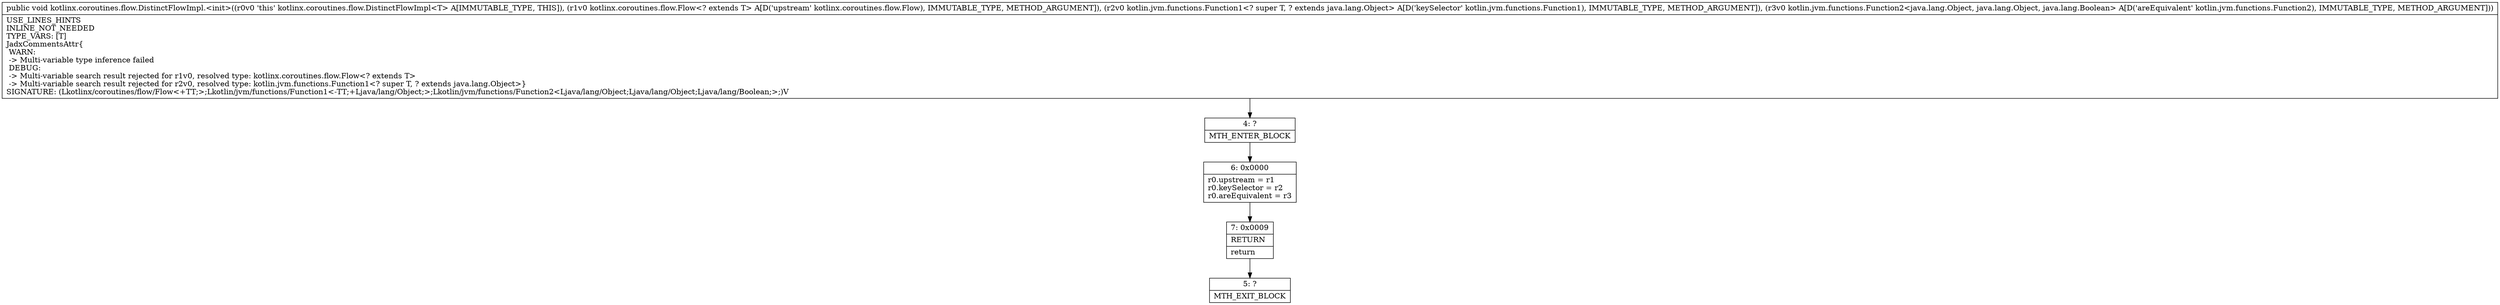 digraph "CFG forkotlinx.coroutines.flow.DistinctFlowImpl.\<init\>(Lkotlinx\/coroutines\/flow\/Flow;Lkotlin\/jvm\/functions\/Function1;Lkotlin\/jvm\/functions\/Function2;)V" {
Node_4 [shape=record,label="{4\:\ ?|MTH_ENTER_BLOCK\l}"];
Node_6 [shape=record,label="{6\:\ 0x0000|r0.upstream = r1\lr0.keySelector = r2\lr0.areEquivalent = r3\l}"];
Node_7 [shape=record,label="{7\:\ 0x0009|RETURN\l|return\l}"];
Node_5 [shape=record,label="{5\:\ ?|MTH_EXIT_BLOCK\l}"];
MethodNode[shape=record,label="{public void kotlinx.coroutines.flow.DistinctFlowImpl.\<init\>((r0v0 'this' kotlinx.coroutines.flow.DistinctFlowImpl\<T\> A[IMMUTABLE_TYPE, THIS]), (r1v0 kotlinx.coroutines.flow.Flow\<? extends T\> A[D('upstream' kotlinx.coroutines.flow.Flow), IMMUTABLE_TYPE, METHOD_ARGUMENT]), (r2v0 kotlin.jvm.functions.Function1\<? super T, ? extends java.lang.Object\> A[D('keySelector' kotlin.jvm.functions.Function1), IMMUTABLE_TYPE, METHOD_ARGUMENT]), (r3v0 kotlin.jvm.functions.Function2\<java.lang.Object, java.lang.Object, java.lang.Boolean\> A[D('areEquivalent' kotlin.jvm.functions.Function2), IMMUTABLE_TYPE, METHOD_ARGUMENT]))  | USE_LINES_HINTS\lINLINE_NOT_NEEDED\lTYPE_VARS: [T]\lJadxCommentsAttr\{\l WARN: \l \-\> Multi\-variable type inference failed\l DEBUG: \l \-\> Multi\-variable search result rejected for r1v0, resolved type: kotlinx.coroutines.flow.Flow\<? extends T\>\l \-\> Multi\-variable search result rejected for r2v0, resolved type: kotlin.jvm.functions.Function1\<? super T, ? extends java.lang.Object\>\}\lSIGNATURE: (Lkotlinx\/coroutines\/flow\/Flow\<+TT;\>;Lkotlin\/jvm\/functions\/Function1\<\-TT;+Ljava\/lang\/Object;\>;Lkotlin\/jvm\/functions\/Function2\<Ljava\/lang\/Object;Ljava\/lang\/Object;Ljava\/lang\/Boolean;\>;)V\l}"];
MethodNode -> Node_4;Node_4 -> Node_6;
Node_6 -> Node_7;
Node_7 -> Node_5;
}

